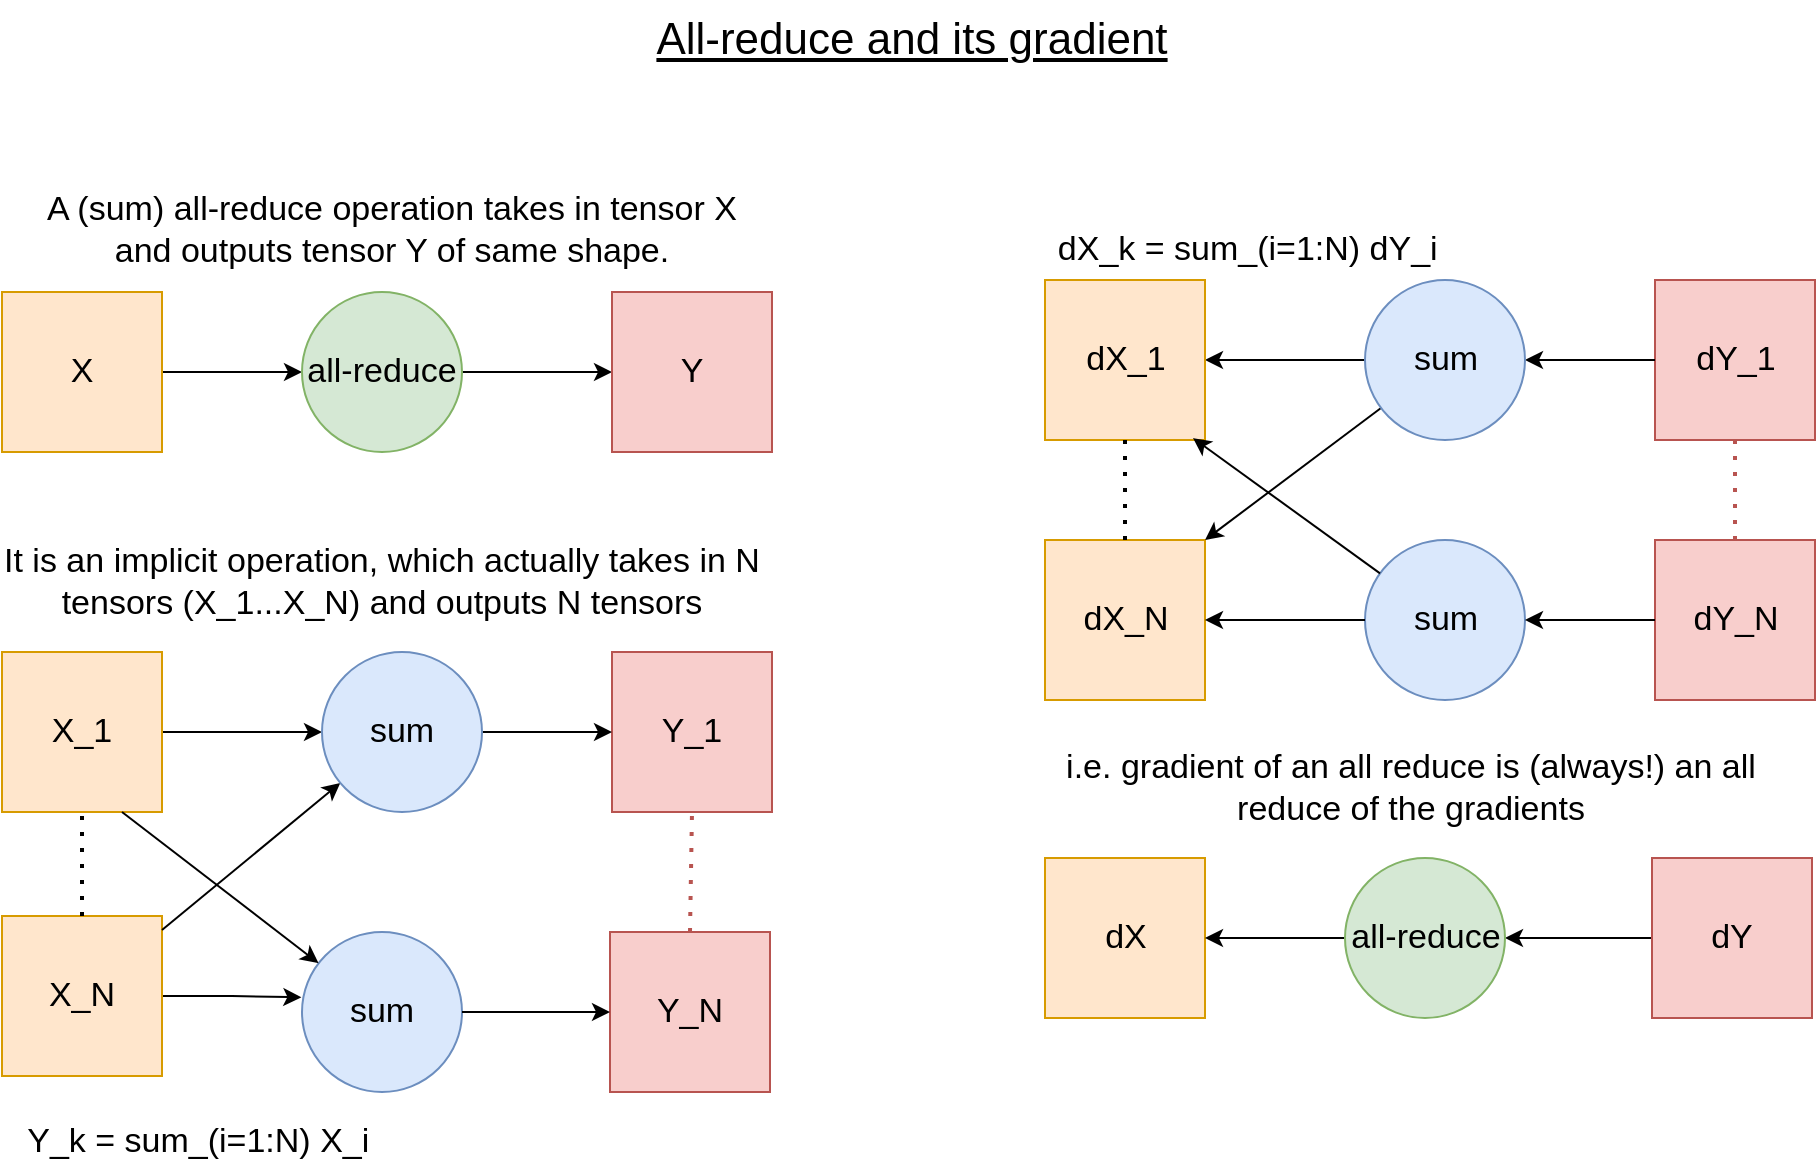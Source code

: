 <mxfile version="20.2.3" type="device" pages="2"><diagram id="PuKD8bbpKsaokVnINgCr" name="Page-1"><mxGraphModel dx="2066" dy="1129" grid="1" gridSize="10" guides="1" tooltips="1" connect="1" arrows="1" fold="1" page="1" pageScale="1" pageWidth="1169" pageHeight="827" math="0" shadow="0"><root><mxCell id="0"/><mxCell id="1" parent="0"/><mxCell id="SArx4D6EWjjzLrzcyYUt-4" style="edgeStyle=orthogonalEdgeStyle;rounded=0;orthogonalLoop=1;jettySize=auto;html=1;entryX=0;entryY=0.5;entryDx=0;entryDy=0;fontSize=17;" parent="1" source="SArx4D6EWjjzLrzcyYUt-1" target="SArx4D6EWjjzLrzcyYUt-2" edge="1"><mxGeometry relative="1" as="geometry"/></mxCell><mxCell id="SArx4D6EWjjzLrzcyYUt-1" value="X" style="whiteSpace=wrap;html=1;aspect=fixed;fontSize=17;fillColor=#ffe6cc;strokeColor=#d79b00;" parent="1" vertex="1"><mxGeometry x="130" y="236" width="80" height="80" as="geometry"/></mxCell><mxCell id="SArx4D6EWjjzLrzcyYUt-5" style="edgeStyle=orthogonalEdgeStyle;rounded=0;orthogonalLoop=1;jettySize=auto;html=1;entryX=0;entryY=0.5;entryDx=0;entryDy=0;fontSize=17;" parent="1" source="SArx4D6EWjjzLrzcyYUt-2" target="SArx4D6EWjjzLrzcyYUt-3" edge="1"><mxGeometry relative="1" as="geometry"/></mxCell><mxCell id="SArx4D6EWjjzLrzcyYUt-2" value="all-reduce" style="ellipse;whiteSpace=wrap;html=1;aspect=fixed;fontSize=17;fillColor=#d5e8d4;strokeColor=#82b366;" parent="1" vertex="1"><mxGeometry x="280" y="236" width="80" height="80" as="geometry"/></mxCell><mxCell id="SArx4D6EWjjzLrzcyYUt-3" value="Y" style="whiteSpace=wrap;html=1;aspect=fixed;fontSize=17;fillColor=#f8cecc;strokeColor=#b85450;" parent="1" vertex="1"><mxGeometry x="435" y="236" width="80" height="80" as="geometry"/></mxCell><mxCell id="SArx4D6EWjjzLrzcyYUt-25" style="edgeStyle=orthogonalEdgeStyle;rounded=0;orthogonalLoop=1;jettySize=auto;html=1;fontSize=17;" parent="1" source="SArx4D6EWjjzLrzcyYUt-6" target="SArx4D6EWjjzLrzcyYUt-31" edge="1"><mxGeometry relative="1" as="geometry"><mxPoint x="271" y="456" as="targetPoint"/></mxGeometry></mxCell><mxCell id="SArx4D6EWjjzLrzcyYUt-6" value="X_1" style="whiteSpace=wrap;html=1;aspect=fixed;fontSize=17;fillColor=#ffe6cc;strokeColor=#d79b00;" parent="1" vertex="1"><mxGeometry x="130" y="416" width="80" height="80" as="geometry"/></mxCell><mxCell id="SArx4D6EWjjzLrzcyYUt-23" style="edgeStyle=orthogonalEdgeStyle;rounded=0;orthogonalLoop=1;jettySize=auto;html=1;entryX=-0.004;entryY=0.408;entryDx=0;entryDy=0;entryPerimeter=0;fontSize=17;" parent="1" source="SArx4D6EWjjzLrzcyYUt-7" target="SArx4D6EWjjzLrzcyYUt-16" edge="1"><mxGeometry relative="1" as="geometry"/></mxCell><mxCell id="SArx4D6EWjjzLrzcyYUt-7" value="X_N" style="whiteSpace=wrap;html=1;aspect=fixed;fontSize=17;fillColor=#ffe6cc;strokeColor=#d79b00;" parent="1" vertex="1"><mxGeometry x="130" y="548" width="80" height="80" as="geometry"/></mxCell><mxCell id="SArx4D6EWjjzLrzcyYUt-10" value="" style="endArrow=none;dashed=1;html=1;dashPattern=1 3;strokeWidth=2;rounded=0;exitX=0.5;exitY=0;exitDx=0;exitDy=0;entryX=0.5;entryY=1;entryDx=0;entryDy=0;fontSize=17;" parent="1" source="SArx4D6EWjjzLrzcyYUt-7" target="SArx4D6EWjjzLrzcyYUt-6" edge="1"><mxGeometry width="50" height="50" relative="1" as="geometry"><mxPoint x="620" y="646" as="sourcePoint"/><mxPoint x="670" y="596" as="targetPoint"/></mxGeometry></mxCell><mxCell id="SArx4D6EWjjzLrzcyYUt-11" value="Y_1" style="whiteSpace=wrap;html=1;aspect=fixed;fontSize=17;fillColor=#f8cecc;strokeColor=#b85450;" parent="1" vertex="1"><mxGeometry x="435" y="416" width="80" height="80" as="geometry"/></mxCell><mxCell id="SArx4D6EWjjzLrzcyYUt-12" value="Y_N" style="whiteSpace=wrap;html=1;aspect=fixed;fontSize=17;fillColor=#f8cecc;strokeColor=#b85450;" parent="1" vertex="1"><mxGeometry x="434" y="556" width="80" height="80" as="geometry"/></mxCell><mxCell id="SArx4D6EWjjzLrzcyYUt-13" value="" style="endArrow=none;dashed=1;html=1;dashPattern=1 3;strokeWidth=2;rounded=0;exitX=0.5;exitY=0;exitDx=0;exitDy=0;entryX=0.5;entryY=1;entryDx=0;entryDy=0;fontSize=17;fillColor=#f8cecc;strokeColor=#b85450;" parent="1" source="SArx4D6EWjjzLrzcyYUt-12" target="SArx4D6EWjjzLrzcyYUt-11" edge="1"><mxGeometry width="50" height="50" relative="1" as="geometry"><mxPoint x="925" y="646" as="sourcePoint"/><mxPoint x="975" y="596" as="targetPoint"/></mxGeometry></mxCell><mxCell id="SArx4D6EWjjzLrzcyYUt-16" value="sum" style="ellipse;whiteSpace=wrap;html=1;aspect=fixed;fontSize=17;fillColor=#dae8fc;strokeColor=#6c8ebf;" parent="1" vertex="1"><mxGeometry x="280" y="556" width="80" height="80" as="geometry"/></mxCell><mxCell id="SArx4D6EWjjzLrzcyYUt-19" value="" style="endArrow=classic;html=1;rounded=0;fontSize=17;" parent="1" source="SArx4D6EWjjzLrzcyYUt-7" target="SArx4D6EWjjzLrzcyYUt-31" edge="1"><mxGeometry width="50" height="50" relative="1" as="geometry"><mxPoint x="213.5" y="657" as="sourcePoint"/><mxPoint x="309.931" y="491.601" as="targetPoint"/></mxGeometry></mxCell><mxCell id="SArx4D6EWjjzLrzcyYUt-22" value="" style="endArrow=classic;html=1;rounded=0;exitX=0.75;exitY=1;exitDx=0;exitDy=0;fontSize=17;" parent="1" source="SArx4D6EWjjzLrzcyYUt-6" target="SArx4D6EWjjzLrzcyYUt-16" edge="1"><mxGeometry width="50" height="50" relative="1" as="geometry"><mxPoint x="190" y="486" as="sourcePoint"/><mxPoint x="670" y="596" as="targetPoint"/></mxGeometry></mxCell><mxCell id="SArx4D6EWjjzLrzcyYUt-28" style="edgeStyle=orthogonalEdgeStyle;rounded=0;orthogonalLoop=1;jettySize=auto;html=1;entryX=0;entryY=0.5;entryDx=0;entryDy=0;fontSize=17;" parent="1" source="SArx4D6EWjjzLrzcyYUt-31" target="SArx4D6EWjjzLrzcyYUt-11" edge="1"><mxGeometry relative="1" as="geometry"><mxPoint x="372" y="456" as="sourcePoint"/></mxGeometry></mxCell><mxCell id="SArx4D6EWjjzLrzcyYUt-30" value="" style="endArrow=classic;html=1;rounded=0;entryX=0;entryY=0.5;entryDx=0;entryDy=0;fontSize=17;exitX=1;exitY=0.5;exitDx=0;exitDy=0;" parent="1" source="SArx4D6EWjjzLrzcyYUt-16" target="SArx4D6EWjjzLrzcyYUt-12" edge="1"><mxGeometry width="50" height="50" relative="1" as="geometry"><mxPoint x="370" y="706" as="sourcePoint"/><mxPoint x="670" y="596" as="targetPoint"/></mxGeometry></mxCell><mxCell id="SArx4D6EWjjzLrzcyYUt-31" value="sum" style="ellipse;whiteSpace=wrap;html=1;aspect=fixed;fontSize=17;fillColor=#dae8fc;strokeColor=#6c8ebf;" parent="1" vertex="1"><mxGeometry x="290" y="416" width="80" height="80" as="geometry"/></mxCell><mxCell id="SArx4D6EWjjzLrzcyYUt-32" value="&lt;font style=&quot;font-size: 17px;&quot;&gt;A (sum) all-reduce operation takes in tensor X and outputs tensor Y of same shape.&lt;/font&gt;" style="text;html=1;strokeColor=none;fillColor=none;align=center;verticalAlign=middle;whiteSpace=wrap;rounded=0;strokeWidth=2;fontSize=17;" parent="1" vertex="1"><mxGeometry x="140" y="190" width="370" height="30" as="geometry"/></mxCell><mxCell id="SArx4D6EWjjzLrzcyYUt-33" value="It is an implicit operation, which actually takes in N tensors (X_1...X_N) and outputs N tensors" style="text;html=1;strokeColor=none;fillColor=none;align=center;verticalAlign=middle;whiteSpace=wrap;rounded=0;fontSize=17;" parent="1" vertex="1"><mxGeometry x="130" y="366" width="380" height="30" as="geometry"/></mxCell><mxCell id="SArx4D6EWjjzLrzcyYUt-66" value="Y_k = sum_(i=1:N) X_i&amp;nbsp;" style="text;html=1;align=center;verticalAlign=middle;resizable=0;points=[];autosize=1;strokeColor=none;fillColor=none;fontSize=17;" parent="1" vertex="1"><mxGeometry x="130" y="646" width="200" height="30" as="geometry"/></mxCell><mxCell id="ug2IPzphOeL03DMhzQUg-1" value="&amp;nbsp;dX_k = sum_(i=1:N) dY_i" style="text;html=1;align=center;verticalAlign=middle;resizable=0;points=[];autosize=1;strokeColor=none;fillColor=none;fontSize=17;" parent="1" vertex="1"><mxGeometry x="640" y="200" width="220" height="30" as="geometry"/></mxCell><mxCell id="ug2IPzphOeL03DMhzQUg-2" style="edgeStyle=orthogonalEdgeStyle;rounded=0;orthogonalLoop=1;jettySize=auto;html=1;exitX=0;exitY=0.5;exitDx=0;exitDy=0;fontSize=17;" parent="1" source="ug2IPzphOeL03DMhzQUg-14" target="ug2IPzphOeL03DMhzQUg-3" edge="1"><mxGeometry relative="1" as="geometry"><mxPoint x="778.5" y="340" as="targetPoint"/></mxGeometry></mxCell><mxCell id="ug2IPzphOeL03DMhzQUg-3" value="dX_1" style="whiteSpace=wrap;html=1;aspect=fixed;fontSize=17;fillColor=#ffe6cc;strokeColor=#d79b00;" parent="1" vertex="1"><mxGeometry x="651.5" y="230" width="80" height="80" as="geometry"/></mxCell><mxCell id="ug2IPzphOeL03DMhzQUg-4" value="dX_N" style="whiteSpace=wrap;html=1;aspect=fixed;fontSize=17;fillColor=#ffe6cc;strokeColor=#d79b00;" parent="1" vertex="1"><mxGeometry x="651.5" y="360" width="80" height="80" as="geometry"/></mxCell><mxCell id="ug2IPzphOeL03DMhzQUg-5" value="" style="endArrow=none;dashed=1;html=1;dashPattern=1 3;strokeWidth=2;rounded=0;exitX=0.5;exitY=0;exitDx=0;exitDy=0;entryX=0.5;entryY=1;entryDx=0;entryDy=0;fontSize=17;" parent="1" source="ug2IPzphOeL03DMhzQUg-4" target="ug2IPzphOeL03DMhzQUg-3" edge="1"><mxGeometry width="50" height="50" relative="1" as="geometry"><mxPoint x="1141.5" y="460" as="sourcePoint"/><mxPoint x="1191.5" y="410" as="targetPoint"/></mxGeometry></mxCell><mxCell id="ug2IPzphOeL03DMhzQUg-6" value="dY_1" style="whiteSpace=wrap;html=1;aspect=fixed;fontSize=17;fillColor=#f8cecc;strokeColor=#b85450;" parent="1" vertex="1"><mxGeometry x="956.5" y="230" width="80" height="80" as="geometry"/></mxCell><mxCell id="ug2IPzphOeL03DMhzQUg-7" value="dY_N" style="whiteSpace=wrap;html=1;aspect=fixed;fontSize=17;fillColor=#f8cecc;strokeColor=#b85450;" parent="1" vertex="1"><mxGeometry x="956.5" y="360" width="80" height="80" as="geometry"/></mxCell><mxCell id="ug2IPzphOeL03DMhzQUg-8" value="" style="endArrow=none;dashed=1;html=1;dashPattern=1 3;strokeWidth=2;rounded=0;exitX=0.5;exitY=0;exitDx=0;exitDy=0;entryX=0.5;entryY=1;entryDx=0;entryDy=0;fontSize=17;fillColor=#f8cecc;strokeColor=#b85450;" parent="1" source="ug2IPzphOeL03DMhzQUg-7" target="ug2IPzphOeL03DMhzQUg-6" edge="1"><mxGeometry width="50" height="50" relative="1" as="geometry"><mxPoint x="1446.5" y="460" as="sourcePoint"/><mxPoint x="1496.5" y="410" as="targetPoint"/></mxGeometry></mxCell><mxCell id="ug2IPzphOeL03DMhzQUg-9" value="sum" style="ellipse;whiteSpace=wrap;html=1;aspect=fixed;fontSize=17;fillColor=#dae8fc;strokeColor=#6c8ebf;" parent="1" vertex="1"><mxGeometry x="811.5" y="360" width="80" height="80" as="geometry"/></mxCell><mxCell id="ug2IPzphOeL03DMhzQUg-10" value="" style="endArrow=classic;html=1;rounded=0;entryX=1;entryY=0;entryDx=0;entryDy=0;fontSize=17;" parent="1" source="ug2IPzphOeL03DMhzQUg-14" target="ug2IPzphOeL03DMhzQUg-4" edge="1"><mxGeometry width="50" height="50" relative="1" as="geometry"><mxPoint x="938.5" y="400" as="sourcePoint"/><mxPoint x="849.14" y="309.68" as="targetPoint"/></mxGeometry></mxCell><mxCell id="ug2IPzphOeL03DMhzQUg-11" value="" style="endArrow=classic;html=1;rounded=0;fontSize=17;entryX=0.925;entryY=0.988;entryDx=0;entryDy=0;entryPerimeter=0;" parent="1" source="ug2IPzphOeL03DMhzQUg-9" target="ug2IPzphOeL03DMhzQUg-3" edge="1"><mxGeometry width="50" height="50" relative="1" as="geometry"><mxPoint x="888.5" y="390" as="sourcePoint"/><mxPoint x="1191.5" y="410" as="targetPoint"/></mxGeometry></mxCell><mxCell id="ug2IPzphOeL03DMhzQUg-12" style="edgeStyle=orthogonalEdgeStyle;rounded=0;orthogonalLoop=1;jettySize=auto;html=1;fontSize=17;" parent="1" source="ug2IPzphOeL03DMhzQUg-6" target="ug2IPzphOeL03DMhzQUg-14" edge="1"><mxGeometry relative="1" as="geometry"><mxPoint x="893.5" y="270" as="sourcePoint"/><mxPoint x="878.5" y="380" as="targetPoint"/></mxGeometry></mxCell><mxCell id="ug2IPzphOeL03DMhzQUg-13" value="" style="endArrow=classic;html=1;rounded=0;exitX=0;exitY=0.5;exitDx=0;exitDy=0;fontSize=17;" parent="1" source="ug2IPzphOeL03DMhzQUg-7" target="ug2IPzphOeL03DMhzQUg-9" edge="1"><mxGeometry width="50" height="50" relative="1" as="geometry"><mxPoint x="908.5" y="430" as="sourcePoint"/><mxPoint x="1191.5" y="410" as="targetPoint"/></mxGeometry></mxCell><mxCell id="ug2IPzphOeL03DMhzQUg-14" value="sum" style="ellipse;whiteSpace=wrap;html=1;aspect=fixed;fontSize=17;fillColor=#dae8fc;strokeColor=#6c8ebf;" parent="1" vertex="1"><mxGeometry x="811.5" y="230" width="80" height="80" as="geometry"/></mxCell><mxCell id="ug2IPzphOeL03DMhzQUg-15" value="" style="endArrow=classic;html=1;rounded=0;fontSize=17;exitX=0;exitY=0.5;exitDx=0;exitDy=0;" parent="1" source="ug2IPzphOeL03DMhzQUg-9" target="ug2IPzphOeL03DMhzQUg-4" edge="1"><mxGeometry width="50" height="50" relative="1" as="geometry"><mxPoint x="824.572" y="515.598" as="sourcePoint"/><mxPoint x="731.5" y="510" as="targetPoint"/></mxGeometry></mxCell><mxCell id="ug2IPzphOeL03DMhzQUg-16" value="dX" style="whiteSpace=wrap;html=1;aspect=fixed;fontSize=17;fillColor=#ffe6cc;strokeColor=#d79b00;" parent="1" vertex="1"><mxGeometry x="651.5" y="519" width="80" height="80" as="geometry"/></mxCell><mxCell id="ug2IPzphOeL03DMhzQUg-17" style="edgeStyle=orthogonalEdgeStyle;rounded=0;orthogonalLoop=1;jettySize=auto;html=1;fontSize=17;" parent="1" source="ug2IPzphOeL03DMhzQUg-20" target="ug2IPzphOeL03DMhzQUg-19" edge="1"><mxGeometry relative="1" as="geometry"><mxPoint x="920" y="499" as="targetPoint"/></mxGeometry></mxCell><mxCell id="ug2IPzphOeL03DMhzQUg-18" style="edgeStyle=orthogonalEdgeStyle;rounded=0;orthogonalLoop=1;jettySize=auto;html=1;" parent="1" source="ug2IPzphOeL03DMhzQUg-19" target="ug2IPzphOeL03DMhzQUg-16" edge="1"><mxGeometry relative="1" as="geometry"/></mxCell><mxCell id="ug2IPzphOeL03DMhzQUg-19" value="all-reduce" style="ellipse;whiteSpace=wrap;html=1;aspect=fixed;fontSize=17;fillColor=#d5e8d4;strokeColor=#82b366;" parent="1" vertex="1"><mxGeometry x="801.5" y="519" width="80" height="80" as="geometry"/></mxCell><mxCell id="ug2IPzphOeL03DMhzQUg-20" value="dY" style="whiteSpace=wrap;html=1;aspect=fixed;fontSize=17;fillColor=#f8cecc;strokeColor=#b85450;" parent="1" vertex="1"><mxGeometry x="955" y="519" width="80" height="80" as="geometry"/></mxCell><mxCell id="ug2IPzphOeL03DMhzQUg-21" value="i.e. gradient of an all reduce is (always!) an all reduce of the gradients" style="text;html=1;strokeColor=none;fillColor=none;align=center;verticalAlign=middle;whiteSpace=wrap;rounded=0;fontSize=17;fontStyle=0" parent="1" vertex="1"><mxGeometry x="657" y="469" width="355" height="30" as="geometry"/></mxCell><mxCell id="02EI5WsyGsEUhgNgZCZy-1" value="&lt;font style=&quot;font-size: 22px;&quot;&gt;All-reduce and its gradient&lt;/font&gt;" style="text;html=1;strokeColor=none;fillColor=none;align=center;verticalAlign=middle;whiteSpace=wrap;rounded=0;strokeWidth=2;fontSize=22;fontStyle=4;fontColor=default;labelBackgroundColor=default;" parent="1" vertex="1"><mxGeometry x="385" y="90" width="400" height="40" as="geometry"/></mxCell></root></mxGraphModel></diagram><diagram id="nH4A1NbZEWGbxuH2bqci" name="Page-2"><mxGraphModel dx="2066" dy="1129" grid="1" gridSize="10" guides="1" tooltips="1" connect="1" arrows="1" fold="1" page="1" pageScale="1" pageWidth="1169" pageHeight="827" math="0" shadow="0"><root><mxCell id="0"/><mxCell id="1" parent="0"/><mxCell id="trkvopzPXlLTYTOfbXuw-1" value="in_0" style="whiteSpace=wrap;html=1;aspect=fixed;fontSize=17;fillColor=#f5f5f5;fontColor=#333333;strokeColor=#666666;" parent="1" vertex="1"><mxGeometry x="20" y="100" width="80" height="80" as="geometry"/></mxCell><mxCell id="trkvopzPXlLTYTOfbXuw-2" value="in_1" style="whiteSpace=wrap;html=1;aspect=fixed;fontSize=17;fillColor=#f5f5f5;fontColor=#333333;strokeColor=#666666;" parent="1" vertex="1"><mxGeometry x="190" y="195" width="80" height="80" as="geometry"/></mxCell><mxCell id="trkvopzPXlLTYTOfbXuw-3" style="edgeStyle=orthogonalEdgeStyle;rounded=0;orthogonalLoop=1;jettySize=auto;html=1;entryX=0;entryY=0.5;entryDx=0;entryDy=0;fontSize=17;exitX=1;exitY=0.5;exitDx=0;exitDy=0;fillColor=#f5f5f5;strokeColor=#666666;" parent="1" source="trkvopzPXlLTYTOfbXuw-1" target="trkvopzPXlLTYTOfbXuw-5" edge="1"><mxGeometry relative="1" as="geometry"><mxPoint x="100" y="130" as="sourcePoint"/></mxGeometry></mxCell><mxCell id="trkvopzPXlLTYTOfbXuw-4" style="edgeStyle=orthogonalEdgeStyle;rounded=0;orthogonalLoop=1;jettySize=auto;html=1;entryX=0;entryY=0.5;entryDx=0;entryDy=0;fontSize=17;fillColor=#f5f5f5;strokeColor=#666666;" parent="1" source="trkvopzPXlLTYTOfbXuw-5" target="trkvopzPXlLTYTOfbXuw-7" edge="1"><mxGeometry relative="1" as="geometry"/></mxCell><mxCell id="trkvopzPXlLTYTOfbXuw-5" value="all-reduce" style="ellipse;whiteSpace=wrap;html=1;aspect=fixed;fontSize=17;fillColor=#d5e8d4;strokeColor=#82b366;" parent="1" vertex="1"><mxGeometry x="130" y="100" width="80" height="80" as="geometry"/></mxCell><mxCell id="trkvopzPXlLTYTOfbXuw-6" style="rounded=0;orthogonalLoop=1;jettySize=auto;html=1;fillColor=#f5f5f5;strokeColor=#666666;" parent="1" source="trkvopzPXlLTYTOfbXuw-7" target="trkvopzPXlLTYTOfbXuw-18" edge="1"><mxGeometry relative="1" as="geometry"/></mxCell><mxCell id="trkvopzPXlLTYTOfbXuw-7" value="r_0" style="whiteSpace=wrap;html=1;aspect=fixed;fontSize=17;fillColor=#f5f5f5;fontColor=#333333;strokeColor=#666666;" parent="1" vertex="1"><mxGeometry x="250" y="100" width="80" height="80" as="geometry"/></mxCell><mxCell id="trkvopzPXlLTYTOfbXuw-8" style="edgeStyle=orthogonalEdgeStyle;rounded=0;orthogonalLoop=1;jettySize=auto;html=1;entryX=0;entryY=0.5;entryDx=0;entryDy=0;fontSize=17;exitX=1;exitY=0.5;exitDx=0;exitDy=0;fillColor=#f5f5f5;strokeColor=#666666;" parent="1" source="trkvopzPXlLTYTOfbXuw-7" target="trkvopzPXlLTYTOfbXuw-10" edge="1"><mxGeometry relative="1" as="geometry"><mxPoint x="110" y="150" as="sourcePoint"/></mxGeometry></mxCell><mxCell id="trkvopzPXlLTYTOfbXuw-9" style="edgeStyle=orthogonalEdgeStyle;rounded=0;orthogonalLoop=1;jettySize=auto;html=1;entryX=0;entryY=0.5;entryDx=0;entryDy=0;fontSize=17;fillColor=#f5f5f5;strokeColor=#666666;" parent="1" source="trkvopzPXlLTYTOfbXuw-10" target="trkvopzPXlLTYTOfbXuw-11" edge="1"><mxGeometry relative="1" as="geometry"/></mxCell><mxCell id="trkvopzPXlLTYTOfbXuw-10" value="abs" style="ellipse;whiteSpace=wrap;html=1;aspect=fixed;fontSize=17;fillColor=#dae8fc;strokeColor=#6c8ebf;" parent="1" vertex="1"><mxGeometry x="360" y="100" width="80" height="80" as="geometry"/></mxCell><mxCell id="trkvopzPXlLTYTOfbXuw-11" value="abs_0" style="whiteSpace=wrap;html=1;aspect=fixed;fontSize=17;fillColor=#f5f5f5;fontColor=#333333;strokeColor=#666666;" parent="1" vertex="1"><mxGeometry x="480" y="100" width="80" height="80" as="geometry"/></mxCell><mxCell id="trkvopzPXlLTYTOfbXuw-12" style="edgeStyle=orthogonalEdgeStyle;rounded=0;orthogonalLoop=1;jettySize=auto;html=1;entryX=0;entryY=0.5;entryDx=0;entryDy=0;fontSize=17;fillColor=#f5f5f5;strokeColor=#666666;" parent="1" source="trkvopzPXlLTYTOfbXuw-11" target="trkvopzPXlLTYTOfbXuw-14" edge="1"><mxGeometry relative="1" as="geometry"><mxPoint x="561.5" y="140" as="sourcePoint"/></mxGeometry></mxCell><mxCell id="trkvopzPXlLTYTOfbXuw-13" style="edgeStyle=orthogonalEdgeStyle;rounded=0;orthogonalLoop=1;jettySize=auto;html=1;entryX=0;entryY=0.5;entryDx=0;entryDy=0;fontSize=17;fillColor=#f5f5f5;strokeColor=#666666;" parent="1" source="trkvopzPXlLTYTOfbXuw-14" target="trkvopzPXlLTYTOfbXuw-15" edge="1"><mxGeometry relative="1" as="geometry"/></mxCell><mxCell id="trkvopzPXlLTYTOfbXuw-14" value="all-reduce" style="ellipse;whiteSpace=wrap;html=1;aspect=fixed;fontSize=17;fillColor=#d5e8d4;strokeColor=#82b366;" parent="1" vertex="1"><mxGeometry x="591.5" y="100" width="80" height="80" as="geometry"/></mxCell><mxCell id="trkvopzPXlLTYTOfbXuw-15" value="r_1" style="whiteSpace=wrap;html=1;aspect=fixed;fontSize=17;fillColor=#f5f5f5;fontColor=#333333;strokeColor=#666666;" parent="1" vertex="1"><mxGeometry x="711.5" y="100" width="80" height="80" as="geometry"/></mxCell><mxCell id="trkvopzPXlLTYTOfbXuw-17" style="edgeStyle=orthogonalEdgeStyle;rounded=0;orthogonalLoop=1;jettySize=auto;html=1;entryX=0;entryY=0.5;entryDx=0;entryDy=0;fontSize=17;exitX=1;exitY=0.5;exitDx=0;exitDy=0;fillColor=#f5f5f5;strokeColor=#666666;" parent="1" source="trkvopzPXlLTYTOfbXuw-2" target="trkvopzPXlLTYTOfbXuw-18" edge="1"><mxGeometry relative="1" as="geometry"><mxPoint x="239" y="225" as="sourcePoint"/></mxGeometry></mxCell><mxCell id="trkvopzPXlLTYTOfbXuw-18" value="add" style="ellipse;whiteSpace=wrap;html=1;aspect=fixed;fontSize=17;fillColor=#dae8fc;strokeColor=#6c8ebf;" parent="1" vertex="1"><mxGeometry x="300" y="195" width="80" height="80" as="geometry"/></mxCell><mxCell id="trkvopzPXlLTYTOfbXuw-19" style="edgeStyle=orthogonalEdgeStyle;rounded=0;orthogonalLoop=1;jettySize=auto;html=1;entryX=0;entryY=0.5;entryDx=0;entryDy=0;fontSize=17;fillColor=#f5f5f5;strokeColor=#666666;" parent="1" target="trkvopzPXlLTYTOfbXuw-20" edge="1"><mxGeometry relative="1" as="geometry"><mxPoint x="380" y="235" as="sourcePoint"/></mxGeometry></mxCell><mxCell id="trkvopzPXlLTYTOfbXuw-20" value="add_0" style="whiteSpace=wrap;html=1;aspect=fixed;fontSize=17;fillColor=#f5f5f5;fontColor=#333333;strokeColor=#666666;" parent="1" vertex="1"><mxGeometry x="405.75" y="195" width="80" height="80" as="geometry"/></mxCell><mxCell id="trkvopzPXlLTYTOfbXuw-21" style="edgeStyle=orthogonalEdgeStyle;rounded=0;orthogonalLoop=1;jettySize=auto;html=1;entryX=0;entryY=0.5;entryDx=0;entryDy=0;fontSize=17;exitX=1;exitY=0.5;exitDx=0;exitDy=0;fillColor=#f5f5f5;strokeColor=#666666;" parent="1" source="trkvopzPXlLTYTOfbXuw-20" target="trkvopzPXlLTYTOfbXuw-23" edge="1"><mxGeometry relative="1" as="geometry"><mxPoint x="265.75" y="245" as="sourcePoint"/></mxGeometry></mxCell><mxCell id="trkvopzPXlLTYTOfbXuw-22" style="edgeStyle=orthogonalEdgeStyle;rounded=0;orthogonalLoop=1;jettySize=auto;html=1;entryX=0;entryY=0.5;entryDx=0;entryDy=0;fontSize=17;fillColor=#f5f5f5;strokeColor=#666666;" parent="1" source="trkvopzPXlLTYTOfbXuw-23" target="trkvopzPXlLTYTOfbXuw-24" edge="1"><mxGeometry relative="1" as="geometry"/></mxCell><mxCell id="trkvopzPXlLTYTOfbXuw-23" value="sqrt" style="ellipse;whiteSpace=wrap;html=1;aspect=fixed;fontSize=17;fillColor=#dae8fc;strokeColor=#6c8ebf;" parent="1" vertex="1"><mxGeometry x="515.75" y="195" width="80" height="80" as="geometry"/></mxCell><mxCell id="trkvopzPXlLTYTOfbXuw-24" value="sqrt_0" style="whiteSpace=wrap;html=1;aspect=fixed;fontSize=17;fillColor=#f5f5f5;fontColor=#333333;strokeColor=#666666;" parent="1" vertex="1"><mxGeometry x="620" y="195" width="80" height="80" as="geometry"/></mxCell><mxCell id="trkvopzPXlLTYTOfbXuw-25" style="edgeStyle=orthogonalEdgeStyle;rounded=0;orthogonalLoop=1;jettySize=auto;html=1;entryX=0;entryY=0.5;entryDx=0;entryDy=0;fontSize=17;fillColor=#f5f5f5;strokeColor=#666666;" parent="1" source="trkvopzPXlLTYTOfbXuw-24" target="trkvopzPXlLTYTOfbXuw-27" edge="1"><mxGeometry relative="1" as="geometry"><mxPoint x="714.25" y="245" as="sourcePoint"/></mxGeometry></mxCell><mxCell id="WedxXR29Wl9jaZzP8XbD-1" style="edgeStyle=orthogonalEdgeStyle;rounded=0;orthogonalLoop=1;jettySize=auto;html=1;" edge="1" parent="1" source="trkvopzPXlLTYTOfbXuw-27" target="trkvopzPXlLTYTOfbXuw-28"><mxGeometry relative="1" as="geometry"/></mxCell><mxCell id="trkvopzPXlLTYTOfbXuw-27" value="all-reduce" style="ellipse;whiteSpace=wrap;html=1;aspect=fixed;fontSize=17;fillColor=#d5e8d4;strokeColor=#82b366;" parent="1" vertex="1"><mxGeometry x="718.5" y="195" width="80" height="80" as="geometry"/></mxCell><mxCell id="trkvopzPXlLTYTOfbXuw-28" value="r_2" style="whiteSpace=wrap;html=1;aspect=fixed;fontSize=17;fillColor=#f5f5f5;fontColor=#333333;strokeColor=#666666;" parent="1" vertex="1"><mxGeometry x="820" y="195" width="80" height="80" as="geometry"/></mxCell><mxCell id="trkvopzPXlLTYTOfbXuw-29" value="Consider the compute graph below. Which of the tensors has the same value on all replicas?" style="text;html=1;align=center;verticalAlign=middle;resizable=0;points=[];autosize=1;strokeColor=none;fillColor=none;fontSize=17;" parent="1" vertex="1"><mxGeometry x="10" y="60" width="720" height="30" as="geometry"/></mxCell><mxCell id="trkvopzPXlLTYTOfbXuw-30" value="in_0" style="whiteSpace=wrap;html=1;aspect=fixed;fontSize=17;fillColor=#f8cecc;strokeColor=#b85450;" parent="1" vertex="1"><mxGeometry x="18" y="345" width="80" height="80" as="geometry"/></mxCell><mxCell id="trkvopzPXlLTYTOfbXuw-31" value="in_1" style="whiteSpace=wrap;html=1;aspect=fixed;fontSize=17;fillColor=#f8cecc;strokeColor=#b85450;" parent="1" vertex="1"><mxGeometry x="193.25" y="435" width="80" height="80" as="geometry"/></mxCell><mxCell id="trkvopzPXlLTYTOfbXuw-32" style="edgeStyle=orthogonalEdgeStyle;rounded=0;orthogonalLoop=1;jettySize=auto;html=1;entryX=0;entryY=0.5;entryDx=0;entryDy=0;fontSize=17;exitX=1;exitY=0.5;exitDx=0;exitDy=0;fillColor=#f5f5f5;strokeColor=#666666;" parent="1" source="trkvopzPXlLTYTOfbXuw-30" target="trkvopzPXlLTYTOfbXuw-34" edge="1"><mxGeometry relative="1" as="geometry"><mxPoint x="98" y="375" as="sourcePoint"/></mxGeometry></mxCell><mxCell id="trkvopzPXlLTYTOfbXuw-33" style="edgeStyle=orthogonalEdgeStyle;rounded=0;orthogonalLoop=1;jettySize=auto;html=1;entryX=0;entryY=0.5;entryDx=0;entryDy=0;fontSize=17;fillColor=#f5f5f5;strokeColor=#666666;" parent="1" source="trkvopzPXlLTYTOfbXuw-34" target="trkvopzPXlLTYTOfbXuw-36" edge="1"><mxGeometry relative="1" as="geometry"/></mxCell><mxCell id="trkvopzPXlLTYTOfbXuw-34" value="all-reduce" style="ellipse;whiteSpace=wrap;html=1;aspect=fixed;fontSize=17;fillColor=#d5e8d4;strokeColor=#82b366;" parent="1" vertex="1"><mxGeometry x="128" y="345" width="80" height="80" as="geometry"/></mxCell><mxCell id="trkvopzPXlLTYTOfbXuw-35" style="rounded=0;orthogonalLoop=1;jettySize=auto;html=1;fillColor=#f5f5f5;strokeColor=#666666;exitX=0.5;exitY=1;exitDx=0;exitDy=0;" parent="1" source="trkvopzPXlLTYTOfbXuw-36" target="trkvopzPXlLTYTOfbXuw-47" edge="1"><mxGeometry relative="1" as="geometry"><mxPoint x="319.917" y="425" as="sourcePoint"/></mxGeometry></mxCell><mxCell id="trkvopzPXlLTYTOfbXuw-36" value="r_0" style="whiteSpace=wrap;html=1;aspect=fixed;fontSize=17;fillColor=#f5f5f5;fontColor=#333333;strokeColor=#666666;" parent="1" vertex="1"><mxGeometry x="248" y="345" width="80" height="80" as="geometry"/></mxCell><mxCell id="trkvopzPXlLTYTOfbXuw-37" style="edgeStyle=orthogonalEdgeStyle;rounded=0;orthogonalLoop=1;jettySize=auto;html=1;entryX=0;entryY=0.5;entryDx=0;entryDy=0;fontSize=17;exitX=1;exitY=0.5;exitDx=0;exitDy=0;fillColor=#f5f5f5;strokeColor=#666666;" parent="1" source="trkvopzPXlLTYTOfbXuw-36" target="trkvopzPXlLTYTOfbXuw-39" edge="1"><mxGeometry relative="1" as="geometry"><mxPoint x="108" y="395" as="sourcePoint"/></mxGeometry></mxCell><mxCell id="trkvopzPXlLTYTOfbXuw-38" style="edgeStyle=orthogonalEdgeStyle;rounded=0;orthogonalLoop=1;jettySize=auto;html=1;entryX=0;entryY=0.5;entryDx=0;entryDy=0;fontSize=17;fillColor=#f5f5f5;strokeColor=#666666;" parent="1" source="trkvopzPXlLTYTOfbXuw-39" target="trkvopzPXlLTYTOfbXuw-40" edge="1"><mxGeometry relative="1" as="geometry"/></mxCell><mxCell id="trkvopzPXlLTYTOfbXuw-39" value="abs" style="ellipse;whiteSpace=wrap;html=1;aspect=fixed;fontSize=17;fillColor=#dae8fc;strokeColor=#6c8ebf;" parent="1" vertex="1"><mxGeometry x="343.75" y="345" width="80" height="80" as="geometry"/></mxCell><mxCell id="trkvopzPXlLTYTOfbXuw-40" value="abs_0" style="whiteSpace=wrap;html=1;aspect=fixed;fontSize=17;fillColor=#f5f5f5;fontColor=#333333;strokeColor=#666666;" parent="1" vertex="1"><mxGeometry x="450" y="345" width="80" height="80" as="geometry"/></mxCell><mxCell id="trkvopzPXlLTYTOfbXuw-41" style="edgeStyle=orthogonalEdgeStyle;rounded=0;orthogonalLoop=1;jettySize=auto;html=1;entryX=0;entryY=0.5;entryDx=0;entryDy=0;fontSize=17;fillColor=#f5f5f5;strokeColor=#666666;" parent="1" source="trkvopzPXlLTYTOfbXuw-40" target="trkvopzPXlLTYTOfbXuw-43" edge="1"><mxGeometry relative="1" as="geometry"><mxPoint x="531.5" y="385" as="sourcePoint"/></mxGeometry></mxCell><mxCell id="trkvopzPXlLTYTOfbXuw-42" style="edgeStyle=orthogonalEdgeStyle;rounded=0;orthogonalLoop=1;jettySize=auto;html=1;entryX=0;entryY=0.5;entryDx=0;entryDy=0;fontSize=17;fillColor=#f5f5f5;strokeColor=#666666;" parent="1" source="trkvopzPXlLTYTOfbXuw-43" target="trkvopzPXlLTYTOfbXuw-44" edge="1"><mxGeometry relative="1" as="geometry"/></mxCell><mxCell id="trkvopzPXlLTYTOfbXuw-43" value="all-reduce" style="ellipse;whiteSpace=wrap;html=1;aspect=fixed;fontSize=17;fillColor=#d5e8d4;strokeColor=#82b366;" parent="1" vertex="1"><mxGeometry x="561.5" y="345" width="80" height="80" as="geometry"/></mxCell><mxCell id="trkvopzPXlLTYTOfbXuw-44" value="r_1" style="whiteSpace=wrap;html=1;aspect=fixed;fontSize=17;fillColor=#f5f5f5;fontColor=#333333;strokeColor=#666666;" parent="1" vertex="1"><mxGeometry x="660" y="345" width="80" height="80" as="geometry"/></mxCell><mxCell id="trkvopzPXlLTYTOfbXuw-46" style="edgeStyle=orthogonalEdgeStyle;rounded=0;orthogonalLoop=1;jettySize=auto;html=1;entryX=0;entryY=0.5;entryDx=0;entryDy=0;fontSize=17;exitX=1;exitY=0.5;exitDx=0;exitDy=0;fillColor=#f5f5f5;strokeColor=#666666;" parent="1" source="trkvopzPXlLTYTOfbXuw-31" target="trkvopzPXlLTYTOfbXuw-47" edge="1"><mxGeometry relative="1" as="geometry"><mxPoint x="242.25" y="465" as="sourcePoint"/></mxGeometry></mxCell><mxCell id="trkvopzPXlLTYTOfbXuw-47" value="add" style="ellipse;whiteSpace=wrap;html=1;aspect=fixed;fontSize=17;fillColor=#dae8fc;strokeColor=#6c8ebf;" parent="1" vertex="1"><mxGeometry x="303.25" y="435" width="80" height="80" as="geometry"/></mxCell><mxCell id="trkvopzPXlLTYTOfbXuw-48" style="edgeStyle=orthogonalEdgeStyle;rounded=0;orthogonalLoop=1;jettySize=auto;html=1;entryX=0;entryY=0.5;entryDx=0;entryDy=0;fontSize=17;fillColor=#f5f5f5;strokeColor=#666666;" parent="1" target="trkvopzPXlLTYTOfbXuw-49" edge="1"><mxGeometry relative="1" as="geometry"><mxPoint x="383.25" y="475" as="sourcePoint"/></mxGeometry></mxCell><mxCell id="trkvopzPXlLTYTOfbXuw-49" value="add_0" style="whiteSpace=wrap;html=1;aspect=fixed;fontSize=17;fillColor=#f8cecc;strokeColor=#b85450;" parent="1" vertex="1"><mxGeometry x="409" y="435" width="80" height="80" as="geometry"/></mxCell><mxCell id="trkvopzPXlLTYTOfbXuw-50" style="edgeStyle=orthogonalEdgeStyle;rounded=0;orthogonalLoop=1;jettySize=auto;html=1;entryX=0;entryY=0.5;entryDx=0;entryDy=0;fontSize=17;exitX=1;exitY=0.5;exitDx=0;exitDy=0;fillColor=#f5f5f5;strokeColor=#666666;" parent="1" source="trkvopzPXlLTYTOfbXuw-49" target="trkvopzPXlLTYTOfbXuw-52" edge="1"><mxGeometry relative="1" as="geometry"><mxPoint x="269" y="485" as="sourcePoint"/></mxGeometry></mxCell><mxCell id="trkvopzPXlLTYTOfbXuw-51" style="edgeStyle=orthogonalEdgeStyle;rounded=0;orthogonalLoop=1;jettySize=auto;html=1;entryX=0;entryY=0.5;entryDx=0;entryDy=0;fontSize=17;fillColor=#f5f5f5;strokeColor=#666666;" parent="1" source="trkvopzPXlLTYTOfbXuw-52" target="trkvopzPXlLTYTOfbXuw-53" edge="1"><mxGeometry relative="1" as="geometry"/></mxCell><mxCell id="trkvopzPXlLTYTOfbXuw-52" value="sqrt" style="ellipse;whiteSpace=wrap;html=1;aspect=fixed;fontSize=17;fillColor=#dae8fc;strokeColor=#6c8ebf;" parent="1" vertex="1"><mxGeometry x="519" y="435" width="80" height="80" as="geometry"/></mxCell><mxCell id="trkvopzPXlLTYTOfbXuw-53" value="sqrt_0" style="whiteSpace=wrap;html=1;aspect=fixed;fontSize=17;fillColor=#f8cecc;strokeColor=#b85450;" parent="1" vertex="1"><mxGeometry x="639" y="435" width="80" height="80" as="geometry"/></mxCell><mxCell id="trkvopzPXlLTYTOfbXuw-54" style="edgeStyle=orthogonalEdgeStyle;rounded=0;orthogonalLoop=1;jettySize=auto;html=1;entryX=0;entryY=0.5;entryDx=0;entryDy=0;fontSize=17;fillColor=#f5f5f5;strokeColor=#666666;" parent="1" source="trkvopzPXlLTYTOfbXuw-53" target="trkvopzPXlLTYTOfbXuw-56" edge="1"><mxGeometry relative="1" as="geometry"><mxPoint x="720.5" y="475" as="sourcePoint"/></mxGeometry></mxCell><mxCell id="g0aKbPVkAZ1Omw7UT_7Z-4" style="edgeStyle=orthogonalEdgeStyle;rounded=0;orthogonalLoop=1;jettySize=auto;html=1;fontSize=17;fontColor=default;" parent="1" source="trkvopzPXlLTYTOfbXuw-56" target="trkvopzPXlLTYTOfbXuw-57" edge="1"><mxGeometry relative="1" as="geometry"/></mxCell><mxCell id="trkvopzPXlLTYTOfbXuw-56" value="all-reduce" style="ellipse;whiteSpace=wrap;html=1;aspect=fixed;fontSize=17;fillColor=#d5e8d4;strokeColor=#82b366;" parent="1" vertex="1"><mxGeometry x="750.5" y="435" width="80" height="80" as="geometry"/></mxCell><mxCell id="trkvopzPXlLTYTOfbXuw-57" value="r_2" style="whiteSpace=wrap;html=1;aspect=fixed;fontSize=17;fillColor=#f5f5f5;fontColor=#333333;strokeColor=#666666;" parent="1" vertex="1"><mxGeometry x="846.75" y="435" width="80" height="80" as="geometry"/></mxCell><mxCell id="trkvopzPXlLTYTOfbXuw-58" value="Step 1: Assume inputs are all different across replicas. Step 2: Propagate forwards through all ops which are not all-reduce.&amp;nbsp;" style="text;html=1;align=left;verticalAlign=middle;resizable=0;points=[];autosize=1;strokeColor=none;fillColor=none;fontSize=17;" parent="1" vertex="1"><mxGeometry x="18" y="305" width="950" height="30" as="geometry"/></mxCell><mxCell id="trkvopzPXlLTYTOfbXuw-59" value="Step 3: Replace all-reduces with inputs which are the same across replicas with a multiply by replication factor." style="text;html=1;align=left;verticalAlign=middle;resizable=0;points=[];autosize=1;strokeColor=none;fillColor=none;fontSize=17;rotation=0;" parent="1" vertex="1"><mxGeometry x="15.75" y="555" width="860" height="30" as="geometry"/></mxCell><mxCell id="trkvopzPXlLTYTOfbXuw-60" style="rounded=0;orthogonalLoop=1;jettySize=auto;html=1;entryX=0.025;entryY=0.325;entryDx=0;entryDy=0;entryPerimeter=0;" parent="1" source="trkvopzPXlLTYTOfbXuw-61" target="trkvopzPXlLTYTOfbXuw-75" edge="1"><mxGeometry relative="1" as="geometry"><mxPoint x="1183.75" y="330" as="targetPoint"/></mxGeometry></mxCell><mxCell id="trkvopzPXlLTYTOfbXuw-61" value="const (rf)" style="whiteSpace=wrap;html=1;aspect=fixed;fontSize=17;fillColor=#f5f5f5;strokeColor=#666666;fontColor=#333333;" parent="1" vertex="1"><mxGeometry x="592" y="585" width="80" height="80" as="geometry"/></mxCell><mxCell id="trkvopzPXlLTYTOfbXuw-62" value="in_0" style="whiteSpace=wrap;html=1;aspect=fixed;fontSize=17;fillColor=#f8cecc;strokeColor=#b85450;" parent="1" vertex="1"><mxGeometry x="40" y="630" width="80" height="80" as="geometry"/></mxCell><mxCell id="trkvopzPXlLTYTOfbXuw-63" value="in_1" style="whiteSpace=wrap;html=1;aspect=fixed;fontSize=17;fillColor=#f8cecc;strokeColor=#b85450;" parent="1" vertex="1"><mxGeometry x="220" y="725" width="80" height="80" as="geometry"/></mxCell><mxCell id="trkvopzPXlLTYTOfbXuw-64" style="edgeStyle=orthogonalEdgeStyle;rounded=0;orthogonalLoop=1;jettySize=auto;html=1;entryX=0;entryY=0.5;entryDx=0;entryDy=0;fontSize=17;exitX=1;exitY=0.5;exitDx=0;exitDy=0;fillColor=#f5f5f5;strokeColor=#666666;" parent="1" source="trkvopzPXlLTYTOfbXuw-62" target="trkvopzPXlLTYTOfbXuw-66" edge="1"><mxGeometry relative="1" as="geometry"><mxPoint x="120" y="660" as="sourcePoint"/></mxGeometry></mxCell><mxCell id="trkvopzPXlLTYTOfbXuw-65" style="edgeStyle=orthogonalEdgeStyle;rounded=0;orthogonalLoop=1;jettySize=auto;html=1;entryX=0;entryY=0.5;entryDx=0;entryDy=0;fontSize=17;fillColor=#f5f5f5;strokeColor=#666666;" parent="1" source="trkvopzPXlLTYTOfbXuw-66" target="trkvopzPXlLTYTOfbXuw-68" edge="1"><mxGeometry relative="1" as="geometry"/></mxCell><mxCell id="trkvopzPXlLTYTOfbXuw-66" value="all-reduce" style="ellipse;whiteSpace=wrap;html=1;aspect=fixed;fontSize=17;fillColor=#d5e8d4;strokeColor=#82b366;" parent="1" vertex="1"><mxGeometry x="150" y="630" width="80" height="80" as="geometry"/></mxCell><mxCell id="trkvopzPXlLTYTOfbXuw-67" style="rounded=0;orthogonalLoop=1;jettySize=auto;html=1;fillColor=#f5f5f5;strokeColor=#666666;" parent="1" source="trkvopzPXlLTYTOfbXuw-68" target="trkvopzPXlLTYTOfbXuw-78" edge="1"><mxGeometry relative="1" as="geometry"/></mxCell><mxCell id="trkvopzPXlLTYTOfbXuw-68" value="r_0" style="whiteSpace=wrap;html=1;aspect=fixed;fontSize=17;fillColor=#f5f5f5;fontColor=#333333;strokeColor=#666666;" parent="1" vertex="1"><mxGeometry x="270" y="630" width="80" height="80" as="geometry"/></mxCell><mxCell id="trkvopzPXlLTYTOfbXuw-69" style="edgeStyle=orthogonalEdgeStyle;rounded=0;orthogonalLoop=1;jettySize=auto;html=1;entryX=0;entryY=0.5;entryDx=0;entryDy=0;fontSize=17;exitX=1;exitY=0.5;exitDx=0;exitDy=0;fillColor=#f5f5f5;strokeColor=#666666;" parent="1" source="trkvopzPXlLTYTOfbXuw-68" target="trkvopzPXlLTYTOfbXuw-71" edge="1"><mxGeometry relative="1" as="geometry"><mxPoint x="130" y="680" as="sourcePoint"/></mxGeometry></mxCell><mxCell id="trkvopzPXlLTYTOfbXuw-70" style="edgeStyle=orthogonalEdgeStyle;rounded=0;orthogonalLoop=1;jettySize=auto;html=1;entryX=0;entryY=0.5;entryDx=0;entryDy=0;fontSize=17;fillColor=#f5f5f5;strokeColor=#666666;" parent="1" source="trkvopzPXlLTYTOfbXuw-71" target="trkvopzPXlLTYTOfbXuw-72" edge="1"><mxGeometry relative="1" as="geometry"/></mxCell><mxCell id="trkvopzPXlLTYTOfbXuw-71" value="abs" style="ellipse;whiteSpace=wrap;html=1;aspect=fixed;fontSize=17;fillColor=#dae8fc;strokeColor=#6c8ebf;" parent="1" vertex="1"><mxGeometry x="380" y="630" width="80" height="80" as="geometry"/></mxCell><mxCell id="trkvopzPXlLTYTOfbXuw-72" value="abs_0" style="whiteSpace=wrap;html=1;aspect=fixed;fontSize=17;fillColor=#f5f5f5;fontColor=#333333;strokeColor=#666666;" parent="1" vertex="1"><mxGeometry x="500" y="630" width="80" height="80" as="geometry"/></mxCell><mxCell id="trkvopzPXlLTYTOfbXuw-73" style="edgeStyle=orthogonalEdgeStyle;rounded=0;orthogonalLoop=1;jettySize=auto;html=1;entryX=0;entryY=0.5;entryDx=0;entryDy=0;fontSize=17;fillColor=#f5f5f5;strokeColor=#666666;" parent="1" source="trkvopzPXlLTYTOfbXuw-72" target="trkvopzPXlLTYTOfbXuw-75" edge="1"><mxGeometry relative="1" as="geometry"><mxPoint x="581.5" y="670" as="sourcePoint"/></mxGeometry></mxCell><mxCell id="trkvopzPXlLTYTOfbXuw-74" style="edgeStyle=orthogonalEdgeStyle;rounded=0;orthogonalLoop=1;jettySize=auto;html=1;entryX=0;entryY=0.5;entryDx=0;entryDy=0;fontSize=17;fillColor=#f5f5f5;strokeColor=#666666;" parent="1" source="trkvopzPXlLTYTOfbXuw-75" target="trkvopzPXlLTYTOfbXuw-76" edge="1"><mxGeometry relative="1" as="geometry"/></mxCell><mxCell id="trkvopzPXlLTYTOfbXuw-75" value="mul" style="ellipse;whiteSpace=wrap;html=1;aspect=fixed;fontSize=17;fillColor=#e1d5e7;strokeColor=#9673a6;" parent="1" vertex="1"><mxGeometry x="782" y="630" width="80" height="80" as="geometry"/></mxCell><mxCell id="trkvopzPXlLTYTOfbXuw-76" value="r_1" style="whiteSpace=wrap;html=1;aspect=fixed;fontSize=17;fillColor=#f5f5f5;fontColor=#333333;strokeColor=#666666;" parent="1" vertex="1"><mxGeometry x="902" y="630" width="80" height="80" as="geometry"/></mxCell><mxCell id="trkvopzPXlLTYTOfbXuw-77" style="edgeStyle=orthogonalEdgeStyle;rounded=0;orthogonalLoop=1;jettySize=auto;html=1;entryX=0;entryY=0.5;entryDx=0;entryDy=0;fontSize=17;exitX=1;exitY=0.5;exitDx=0;exitDy=0;fillColor=#f5f5f5;strokeColor=#666666;" parent="1" source="trkvopzPXlLTYTOfbXuw-63" target="trkvopzPXlLTYTOfbXuw-78" edge="1"><mxGeometry relative="1" as="geometry"><mxPoint x="269" y="755" as="sourcePoint"/></mxGeometry></mxCell><mxCell id="trkvopzPXlLTYTOfbXuw-78" value="add" style="ellipse;whiteSpace=wrap;html=1;aspect=fixed;fontSize=17;fillColor=#dae8fc;strokeColor=#6c8ebf;" parent="1" vertex="1"><mxGeometry x="330" y="725" width="80" height="80" as="geometry"/></mxCell><mxCell id="trkvopzPXlLTYTOfbXuw-79" style="edgeStyle=orthogonalEdgeStyle;rounded=0;orthogonalLoop=1;jettySize=auto;html=1;entryX=0;entryY=0.5;entryDx=0;entryDy=0;fontSize=17;fillColor=#f5f5f5;strokeColor=#666666;" parent="1" target="trkvopzPXlLTYTOfbXuw-80" edge="1"><mxGeometry relative="1" as="geometry"><mxPoint x="410" y="765" as="sourcePoint"/></mxGeometry></mxCell><mxCell id="trkvopzPXlLTYTOfbXuw-80" value="add_0" style="whiteSpace=wrap;html=1;aspect=fixed;fontSize=17;fillColor=#f8cecc;strokeColor=#b85450;" parent="1" vertex="1"><mxGeometry x="435.75" y="725" width="80" height="80" as="geometry"/></mxCell><mxCell id="trkvopzPXlLTYTOfbXuw-81" style="edgeStyle=orthogonalEdgeStyle;rounded=0;orthogonalLoop=1;jettySize=auto;html=1;entryX=0;entryY=0.5;entryDx=0;entryDy=0;fontSize=17;exitX=1;exitY=0.5;exitDx=0;exitDy=0;fillColor=#f5f5f5;strokeColor=#666666;" parent="1" source="trkvopzPXlLTYTOfbXuw-80" target="trkvopzPXlLTYTOfbXuw-83" edge="1"><mxGeometry relative="1" as="geometry"><mxPoint x="295.75" y="775" as="sourcePoint"/></mxGeometry></mxCell><mxCell id="trkvopzPXlLTYTOfbXuw-82" style="edgeStyle=orthogonalEdgeStyle;rounded=0;orthogonalLoop=1;jettySize=auto;html=1;entryX=0;entryY=0.5;entryDx=0;entryDy=0;fontSize=17;fillColor=#f5f5f5;strokeColor=#666666;" parent="1" source="trkvopzPXlLTYTOfbXuw-83" target="trkvopzPXlLTYTOfbXuw-84" edge="1"><mxGeometry relative="1" as="geometry"/></mxCell><mxCell id="trkvopzPXlLTYTOfbXuw-83" value="sqrt" style="ellipse;whiteSpace=wrap;html=1;aspect=fixed;fontSize=17;fillColor=#dae8fc;strokeColor=#6c8ebf;" parent="1" vertex="1"><mxGeometry x="545.75" y="725" width="80" height="80" as="geometry"/></mxCell><mxCell id="trkvopzPXlLTYTOfbXuw-84" value="sqrt_0" style="whiteSpace=wrap;html=1;aspect=fixed;fontSize=17;fillColor=#f8cecc;strokeColor=#b85450;" parent="1" vertex="1"><mxGeometry x="665.75" y="725" width="80" height="80" as="geometry"/></mxCell><mxCell id="trkvopzPXlLTYTOfbXuw-85" style="edgeStyle=orthogonalEdgeStyle;rounded=0;orthogonalLoop=1;jettySize=auto;html=1;entryX=0;entryY=0.5;entryDx=0;entryDy=0;fontSize=17;fillColor=#f5f5f5;strokeColor=#666666;" parent="1" source="trkvopzPXlLTYTOfbXuw-84" target="trkvopzPXlLTYTOfbXuw-87" edge="1"><mxGeometry relative="1" as="geometry"><mxPoint x="747.25" y="765" as="sourcePoint"/></mxGeometry></mxCell><mxCell id="g0aKbPVkAZ1Omw7UT_7Z-5" style="edgeStyle=orthogonalEdgeStyle;rounded=0;orthogonalLoop=1;jettySize=auto;html=1;fontSize=17;fontColor=default;" parent="1" source="trkvopzPXlLTYTOfbXuw-87" target="trkvopzPXlLTYTOfbXuw-88" edge="1"><mxGeometry relative="1" as="geometry"/></mxCell><mxCell id="trkvopzPXlLTYTOfbXuw-87" value="all-reduce" style="ellipse;whiteSpace=wrap;html=1;aspect=fixed;fontSize=17;fillColor=#d5e8d4;strokeColor=#82b366;" parent="1" vertex="1"><mxGeometry x="777.25" y="725" width="80" height="80" as="geometry"/></mxCell><mxCell id="trkvopzPXlLTYTOfbXuw-88" value="r_2" style="whiteSpace=wrap;html=1;aspect=fixed;fontSize=17;fillColor=#f5f5f5;fontColor=#333333;strokeColor=#666666;" parent="1" vertex="1"><mxGeometry x="912.5" y="725" width="80" height="80" as="geometry"/></mxCell><mxCell id="JZxuEu_7Q6ZckCE1VKCX-1" value="&lt;u&gt;&lt;font style=&quot;font-size: 22px;&quot;&gt;A transformation to remove redundant all reduces&lt;/font&gt;&lt;/u&gt;" style="text;html=1;align=center;verticalAlign=middle;resizable=0;points=[];autosize=1;strokeColor=none;fillColor=none;fontSize=17;" parent="1" vertex="1"><mxGeometry x="10" y="20" width="510" height="40" as="geometry"/></mxCell></root></mxGraphModel></diagram></mxfile>